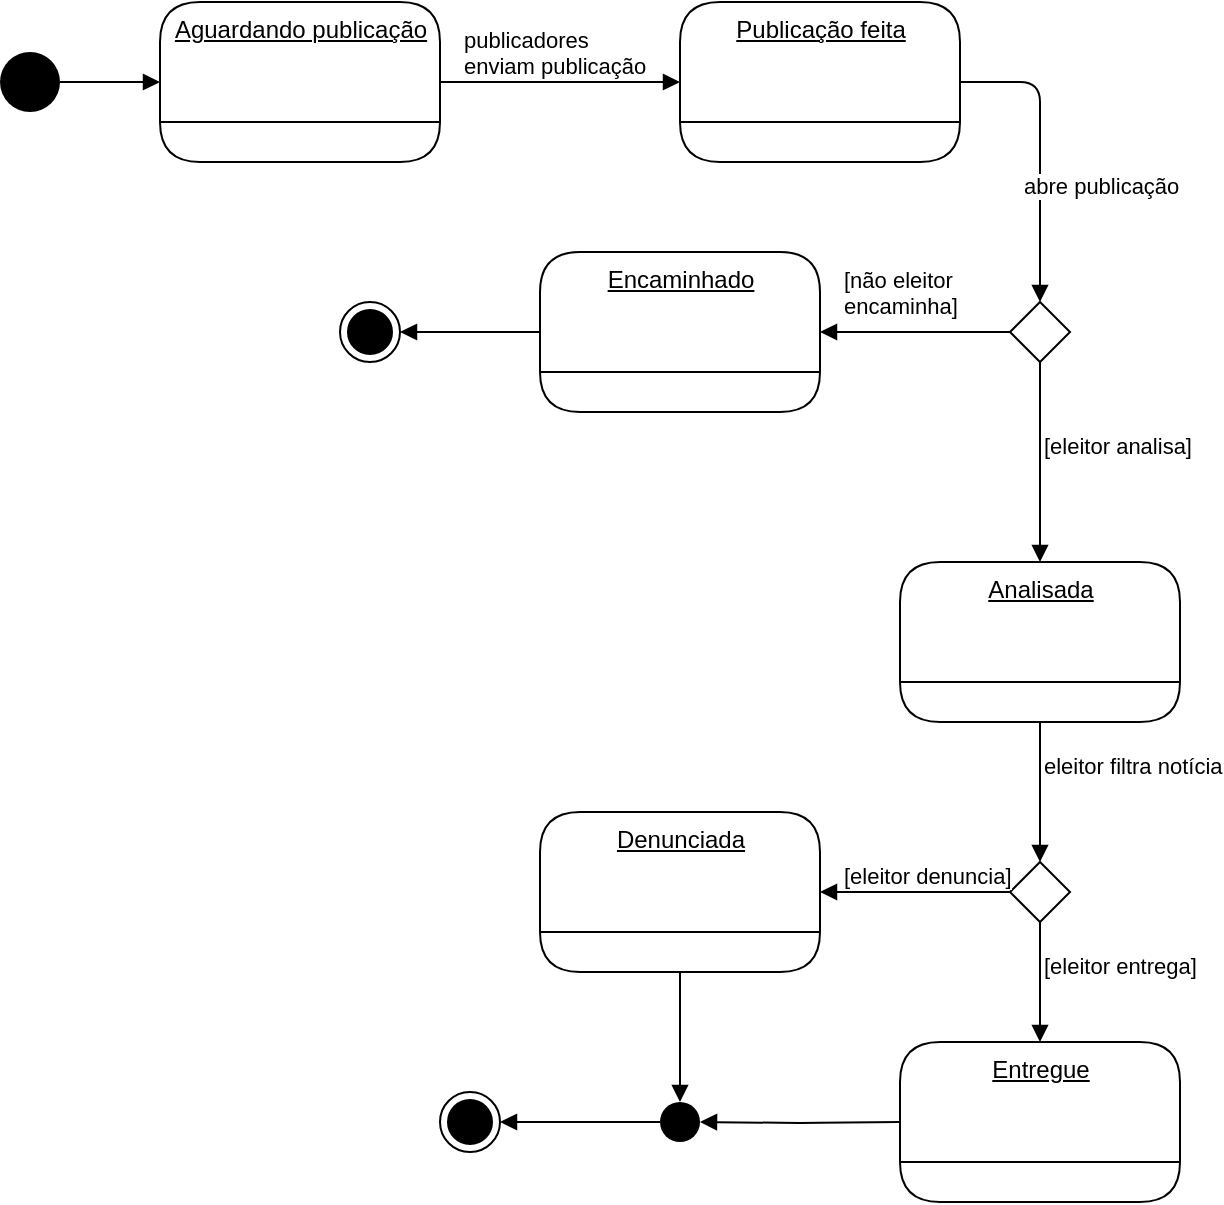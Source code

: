 <mxfile version="13.9.9" type="device"><diagram id="E2sP6kErAvb6LdiXLL5e" name="Página-1"><mxGraphModel dx="1038" dy="599" grid="1" gridSize="10" guides="1" tooltips="1" connect="1" arrows="1" fold="1" page="1" pageScale="1" pageWidth="827" pageHeight="1169" math="0" shadow="0"><root><mxCell id="0"/><mxCell id="1" parent="0"/><mxCell id="28hiw0V8iRJbtf4WcNTc-1" value="" style="ellipse;fillColor=#000000;strokeColor=none;" parent="1" vertex="1"><mxGeometry x="20" y="35" width="30" height="30" as="geometry"/></mxCell><mxCell id="28hiw0V8iRJbtf4WcNTc-2" value="Aguardando publicação" style="swimlane;fontStyle=4;align=center;verticalAlign=top;childLayout=stackLayout;horizontal=1;startSize=60;horizontalStack=0;resizeParent=1;resizeParentMax=0;resizeLast=0;collapsible=0;marginBottom=0;html=1;rounded=1;absoluteArcSize=1;arcSize=50;" parent="1" vertex="1"><mxGeometry x="100" y="10" width="140" height="80" as="geometry"/></mxCell><mxCell id="28hiw0V8iRJbtf4WcNTc-10" value="Publicação feita" style="swimlane;fontStyle=4;align=center;verticalAlign=top;childLayout=stackLayout;horizontal=1;startSize=60;horizontalStack=0;resizeParent=1;resizeParentMax=0;resizeLast=0;collapsible=0;marginBottom=0;html=1;rounded=1;absoluteArcSize=1;arcSize=50;" parent="1" vertex="1"><mxGeometry x="360" y="10" width="140" height="80" as="geometry"/></mxCell><mxCell id="28hiw0V8iRJbtf4WcNTc-11" value="Entregue" style="swimlane;fontStyle=4;align=center;verticalAlign=top;childLayout=stackLayout;horizontal=1;startSize=60;horizontalStack=0;resizeParent=1;resizeParentMax=0;resizeLast=0;collapsible=0;marginBottom=0;html=1;rounded=1;absoluteArcSize=1;arcSize=50;" parent="1" vertex="1"><mxGeometry x="470" y="530" width="140" height="80" as="geometry"/></mxCell><mxCell id="28hiw0V8iRJbtf4WcNTc-13" value="Analisada" style="swimlane;fontStyle=4;align=center;verticalAlign=top;childLayout=stackLayout;horizontal=1;startSize=60;horizontalStack=0;resizeParent=1;resizeParentMax=0;resizeLast=0;collapsible=0;marginBottom=0;html=1;rounded=1;absoluteArcSize=1;arcSize=50;" parent="1" vertex="1"><mxGeometry x="470" y="290" width="140" height="80" as="geometry"/></mxCell><mxCell id="28hiw0V8iRJbtf4WcNTc-16" value="" style="endArrow=block;endFill=1;html=1;edgeStyle=orthogonalEdgeStyle;align=left;verticalAlign=top;exitX=1;exitY=0.5;exitDx=0;exitDy=0;entryX=0;entryY=0.5;entryDx=0;entryDy=0;" parent="1" source="28hiw0V8iRJbtf4WcNTc-1" target="28hiw0V8iRJbtf4WcNTc-2" edge="1"><mxGeometry x="-1" relative="1" as="geometry"><mxPoint x="40" y="40" as="sourcePoint"/><mxPoint x="90" y="50" as="targetPoint"/></mxGeometry></mxCell><mxCell id="28hiw0V8iRJbtf4WcNTc-24" value="" style="endArrow=block;endFill=1;html=1;edgeStyle=orthogonalEdgeStyle;align=left;verticalAlign=top;entryX=1;entryY=0.5;entryDx=0;entryDy=0;exitX=0;exitY=0.5;exitDx=0;exitDy=0;" parent="1" target="VGXN3zBLNJ2tCnVTUhKe-15" edge="1"><mxGeometry x="-1" relative="1" as="geometry"><mxPoint x="470" y="570" as="sourcePoint"/><mxPoint x="335" y="570" as="targetPoint"/></mxGeometry></mxCell><mxCell id="28hiw0V8iRJbtf4WcNTc-35" value="" style="endArrow=block;endFill=1;html=1;edgeStyle=orthogonalEdgeStyle;align=left;verticalAlign=top;exitX=1;exitY=0.5;exitDx=0;exitDy=0;entryX=0;entryY=0.5;entryDx=0;entryDy=0;" parent="1" source="28hiw0V8iRJbtf4WcNTc-2" target="28hiw0V8iRJbtf4WcNTc-10" edge="1"><mxGeometry x="-1" relative="1" as="geometry"><mxPoint x="250" y="70" as="sourcePoint"/><mxPoint x="410" y="70" as="targetPoint"/></mxGeometry></mxCell><mxCell id="28hiw0V8iRJbtf4WcNTc-36" value="publicadores &lt;br&gt;enviam publicação" style="edgeLabel;resizable=0;html=1;align=left;verticalAlign=bottom;" parent="28hiw0V8iRJbtf4WcNTc-35" connectable="0" vertex="1"><mxGeometry x="-1" relative="1" as="geometry"><mxPoint x="10" as="offset"/></mxGeometry></mxCell><mxCell id="28hiw0V8iRJbtf4WcNTc-39" value="" style="endArrow=block;endFill=1;html=1;edgeStyle=orthogonalEdgeStyle;align=left;verticalAlign=top;exitX=1;exitY=0.5;exitDx=0;exitDy=0;entryX=0.5;entryY=0;entryDx=0;entryDy=0;" parent="1" source="28hiw0V8iRJbtf4WcNTc-10" target="VGXN3zBLNJ2tCnVTUhKe-1" edge="1"><mxGeometry x="-1" relative="1" as="geometry"><mxPoint x="405" y="100" as="sourcePoint"/><mxPoint x="540" y="150" as="targetPoint"/></mxGeometry></mxCell><mxCell id="28hiw0V8iRJbtf4WcNTc-40" value="abre publicação" style="edgeLabel;resizable=0;html=1;align=left;verticalAlign=bottom;" parent="28hiw0V8iRJbtf4WcNTc-39" connectable="0" vertex="1"><mxGeometry x="-1" relative="1" as="geometry"><mxPoint x="30" y="60" as="offset"/></mxGeometry></mxCell><mxCell id="28hiw0V8iRJbtf4WcNTc-41" value="" style="endArrow=block;endFill=1;html=1;edgeStyle=orthogonalEdgeStyle;align=left;verticalAlign=top;exitX=0.5;exitY=1;exitDx=0;exitDy=0;entryX=0.5;entryY=0;entryDx=0;entryDy=0;" parent="1" source="28hiw0V8iRJbtf4WcNTc-13" target="VGXN3zBLNJ2tCnVTUhKe-12" edge="1"><mxGeometry x="-1" relative="1" as="geometry"><mxPoint x="520" y="190" as="sourcePoint"/><mxPoint x="540" y="420" as="targetPoint"/></mxGeometry></mxCell><mxCell id="28hiw0V8iRJbtf4WcNTc-42" value="eleitor filtra notícia" style="edgeLabel;resizable=0;html=1;align=left;verticalAlign=bottom;" parent="28hiw0V8iRJbtf4WcNTc-41" connectable="0" vertex="1"><mxGeometry x="-1" relative="1" as="geometry"><mxPoint y="30" as="offset"/></mxGeometry></mxCell><mxCell id="VGXN3zBLNJ2tCnVTUhKe-1" value="" style="rhombus;" vertex="1" parent="1"><mxGeometry x="525" y="160" width="30" height="30" as="geometry"/></mxCell><mxCell id="VGXN3zBLNJ2tCnVTUhKe-2" value="" style="endArrow=block;endFill=1;html=1;edgeStyle=orthogonalEdgeStyle;align=left;verticalAlign=top;exitX=0.5;exitY=1;exitDx=0;exitDy=0;entryX=0.5;entryY=0;entryDx=0;entryDy=0;" edge="1" parent="1" source="VGXN3zBLNJ2tCnVTUhKe-1" target="28hiw0V8iRJbtf4WcNTc-13"><mxGeometry x="-1" relative="1" as="geometry"><mxPoint x="510" y="150" as="sourcePoint"/><mxPoint x="550" y="260" as="targetPoint"/></mxGeometry></mxCell><mxCell id="VGXN3zBLNJ2tCnVTUhKe-3" value="[eleitor analisa]" style="edgeLabel;resizable=0;html=1;align=left;verticalAlign=bottom;" connectable="0" vertex="1" parent="VGXN3zBLNJ2tCnVTUhKe-2"><mxGeometry x="-1" relative="1" as="geometry"><mxPoint y="50" as="offset"/></mxGeometry></mxCell><mxCell id="VGXN3zBLNJ2tCnVTUhKe-4" value="Encaminhado" style="swimlane;fontStyle=4;align=center;verticalAlign=top;childLayout=stackLayout;horizontal=1;startSize=60;horizontalStack=0;resizeParent=1;resizeParentMax=0;resizeLast=0;collapsible=0;marginBottom=0;html=1;rounded=1;absoluteArcSize=1;arcSize=50;" vertex="1" parent="1"><mxGeometry x="290" y="135" width="140" height="80" as="geometry"/></mxCell><mxCell id="VGXN3zBLNJ2tCnVTUhKe-5" value="" style="endArrow=block;endFill=1;html=1;edgeStyle=orthogonalEdgeStyle;align=left;verticalAlign=top;exitX=0;exitY=0.5;exitDx=0;exitDy=0;entryX=1;entryY=0.5;entryDx=0;entryDy=0;" edge="1" parent="1" source="VGXN3zBLNJ2tCnVTUhKe-1" target="VGXN3zBLNJ2tCnVTUhKe-4"><mxGeometry x="-1" relative="1" as="geometry"><mxPoint x="385" y="200" as="sourcePoint"/><mxPoint x="290" y="200" as="targetPoint"/></mxGeometry></mxCell><mxCell id="VGXN3zBLNJ2tCnVTUhKe-6" value="[não eleitor&lt;br&gt;encaminha]" style="edgeLabel;resizable=0;html=1;align=left;verticalAlign=bottom;" connectable="0" vertex="1" parent="VGXN3zBLNJ2tCnVTUhKe-5"><mxGeometry x="-1" relative="1" as="geometry"><mxPoint x="-85" y="-5" as="offset"/></mxGeometry></mxCell><mxCell id="VGXN3zBLNJ2tCnVTUhKe-7" value="" style="ellipse;html=1;shape=endState;fillColor=#000000;strokeColor=#000000;" vertex="1" parent="1"><mxGeometry x="190" y="160" width="30" height="30" as="geometry"/></mxCell><mxCell id="VGXN3zBLNJ2tCnVTUhKe-10" value="" style="endArrow=block;endFill=1;html=1;edgeStyle=orthogonalEdgeStyle;align=left;verticalAlign=top;exitX=0;exitY=0.5;exitDx=0;exitDy=0;entryX=1;entryY=0.5;entryDx=0;entryDy=0;" edge="1" parent="1" source="VGXN3zBLNJ2tCnVTUhKe-4" target="VGXN3zBLNJ2tCnVTUhKe-7"><mxGeometry x="-1" relative="1" as="geometry"><mxPoint x="285" y="150" as="sourcePoint"/><mxPoint x="190" y="150" as="targetPoint"/></mxGeometry></mxCell><mxCell id="VGXN3zBLNJ2tCnVTUhKe-12" value="" style="rhombus;" vertex="1" parent="1"><mxGeometry x="525" y="440" width="30" height="30" as="geometry"/></mxCell><mxCell id="VGXN3zBLNJ2tCnVTUhKe-13" value="" style="endArrow=block;endFill=1;html=1;edgeStyle=orthogonalEdgeStyle;align=left;verticalAlign=top;exitX=0.5;exitY=1;exitDx=0;exitDy=0;entryX=0.5;entryY=0;entryDx=0;entryDy=0;" edge="1" parent="1" source="VGXN3zBLNJ2tCnVTUhKe-12" target="28hiw0V8iRJbtf4WcNTc-11"><mxGeometry x="-1" relative="1" as="geometry"><mxPoint x="580" y="460" as="sourcePoint"/><mxPoint x="580" y="530" as="targetPoint"/></mxGeometry></mxCell><mxCell id="VGXN3zBLNJ2tCnVTUhKe-14" value="[eleitor entrega]" style="edgeLabel;resizable=0;html=1;align=left;verticalAlign=bottom;" connectable="0" vertex="1" parent="VGXN3zBLNJ2tCnVTUhKe-13"><mxGeometry x="-1" relative="1" as="geometry"><mxPoint y="30" as="offset"/></mxGeometry></mxCell><mxCell id="VGXN3zBLNJ2tCnVTUhKe-15" value="" style="ellipse;fillColor=#000000;strokeColor=none;" vertex="1" parent="1"><mxGeometry x="350" y="560" width="20" height="20" as="geometry"/></mxCell><mxCell id="VGXN3zBLNJ2tCnVTUhKe-17" value="Denunciada" style="swimlane;fontStyle=4;align=center;verticalAlign=top;childLayout=stackLayout;horizontal=1;startSize=60;horizontalStack=0;resizeParent=1;resizeParentMax=0;resizeLast=0;collapsible=0;marginBottom=0;html=1;rounded=1;absoluteArcSize=1;arcSize=50;" vertex="1" parent="1"><mxGeometry x="290" y="415" width="140" height="80" as="geometry"/></mxCell><mxCell id="VGXN3zBLNJ2tCnVTUhKe-18" value="" style="endArrow=block;endFill=1;html=1;edgeStyle=orthogonalEdgeStyle;align=left;verticalAlign=top;exitX=0;exitY=0.5;exitDx=0;exitDy=0;entryX=1;entryY=0.5;entryDx=0;entryDy=0;" edge="1" parent="1" source="VGXN3zBLNJ2tCnVTUhKe-12" target="VGXN3zBLNJ2tCnVTUhKe-17"><mxGeometry x="-1" relative="1" as="geometry"><mxPoint x="460" y="400" as="sourcePoint"/><mxPoint x="460" y="470" as="targetPoint"/></mxGeometry></mxCell><mxCell id="VGXN3zBLNJ2tCnVTUhKe-19" value="[eleitor denuncia]" style="edgeLabel;resizable=0;html=1;align=left;verticalAlign=bottom;" connectable="0" vertex="1" parent="VGXN3zBLNJ2tCnVTUhKe-18"><mxGeometry x="-1" relative="1" as="geometry"><mxPoint x="-85" as="offset"/></mxGeometry></mxCell><mxCell id="VGXN3zBLNJ2tCnVTUhKe-20" value="" style="endArrow=block;endFill=1;html=1;edgeStyle=orthogonalEdgeStyle;align=left;verticalAlign=top;entryX=0.5;entryY=0;entryDx=0;entryDy=0;exitX=0.5;exitY=1;exitDx=0;exitDy=0;" edge="1" parent="1" source="VGXN3zBLNJ2tCnVTUhKe-17" target="VGXN3zBLNJ2tCnVTUhKe-15"><mxGeometry x="-1" relative="1" as="geometry"><mxPoint x="450" y="520" as="sourcePoint"/><mxPoint x="350" y="520" as="targetPoint"/></mxGeometry></mxCell><mxCell id="VGXN3zBLNJ2tCnVTUhKe-21" value="" style="ellipse;html=1;shape=endState;fillColor=#000000;strokeColor=#000000;" vertex="1" parent="1"><mxGeometry x="240" y="555" width="30" height="30" as="geometry"/></mxCell><mxCell id="VGXN3zBLNJ2tCnVTUhKe-22" value="" style="endArrow=block;endFill=1;html=1;edgeStyle=orthogonalEdgeStyle;align=left;verticalAlign=top;entryX=1;entryY=0.5;entryDx=0;entryDy=0;exitX=0;exitY=0.5;exitDx=0;exitDy=0;" edge="1" parent="1" source="VGXN3zBLNJ2tCnVTUhKe-15" target="VGXN3zBLNJ2tCnVTUhKe-21"><mxGeometry x="-1" relative="1" as="geometry"><mxPoint x="300" y="552" as="sourcePoint"/><mxPoint x="300" y="617" as="targetPoint"/></mxGeometry></mxCell></root></mxGraphModel></diagram></mxfile>